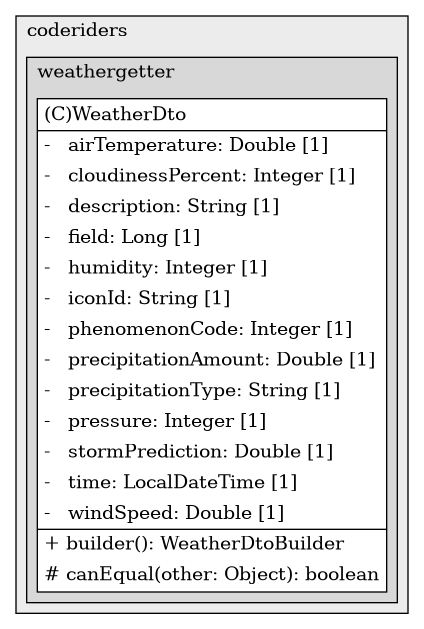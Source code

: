 @startuml

/' diagram meta data start
config=StructureConfiguration;
{
  "projectClassification": {
    "searchMode": "OpenProject", // OpenProject, AllProjects
    "includedProjects": "",
    "pathEndKeywords": "*.impl",
    "isClientPath": "",
    "isClientName": "",
    "isTestPath": "",
    "isTestName": "",
    "isMappingPath": "",
    "isMappingName": "",
    "isDataAccessPath": "",
    "isDataAccessName": "",
    "isDataStructurePath": "",
    "isDataStructureName": "",
    "isInterfaceStructuresPath": "",
    "isInterfaceStructuresName": "",
    "isEntryPointPath": "",
    "isEntryPointName": "",
    "treatFinalFieldsAsMandatory": false
  },
  "graphRestriction": {
    "classPackageExcludeFilter": "",
    "classPackageIncludeFilter": "",
    "classNameExcludeFilter": "",
    "classNameIncludeFilter": "",
    "methodNameExcludeFilter": "",
    "methodNameIncludeFilter": "",
    "removeByInheritance": "", // inheritance/annotation based filtering is done in a second step
    "removeByAnnotation": "",
    "removeByClassPackage": "", // cleanup the graph after inheritance/annotation based filtering is done
    "removeByClassName": "",
    "cutMappings": false,
    "cutEnum": true,
    "cutTests": true,
    "cutClient": true,
    "cutDataAccess": true,
    "cutInterfaceStructures": true,
    "cutDataStructures": true,
    "cutGetterAndSetter": true,
    "cutConstructors": true
  },
  "graphTraversal": {
    "forwardDepth": 3,
    "backwardDepth": 3,
    "classPackageExcludeFilter": "",
    "classPackageIncludeFilter": "",
    "classNameExcludeFilter": "",
    "classNameIncludeFilter": "",
    "methodNameExcludeFilter": "",
    "methodNameIncludeFilter": "",
    "hideMappings": false,
    "hideDataStructures": false,
    "hidePrivateMethods": true,
    "hideInterfaceCalls": true, // indirection: implementation -> interface (is hidden) -> implementation
    "onlyShowApplicationEntryPoints": false, // root node is included
    "useMethodCallsForStructureDiagram": "ForwardOnly" // ForwardOnly, BothDirections, No
  },
  "details": {
    "aggregation": "GroupByClass", // ByClass, GroupByClass, None
    "showClassGenericTypes": true,
    "showMethods": true,
    "showMethodParameterNames": true,
    "showMethodParameterTypes": true,
    "showMethodReturnType": true,
    "showPackageLevels": 2,
    "showDetailedClassStructure": true
  },
  "rootClass": "ru.coderiders.weathergetter.dto.WeatherDto",
  "extensionCallbackMethod": "" // qualified.class.name#methodName - signature: public static String method(String)
}
diagram meta data end '/



digraph g {
    rankdir="TB"
    splines=polyline
    

'nodes 
subgraph cluster_44244634 { 
   	label=coderiders
	labeljust=l
	fillcolor="#ececec"
	style=filled
   
   subgraph cluster_665193335 { 
   	label=weathergetter
	labeljust=l
	fillcolor="#d8d8d8"
	style=filled
   
   WeatherDto1858432333[
	label=<<TABLE BORDER="1" CELLBORDER="0" CELLPADDING="4" CELLSPACING="0">
<TR><TD ALIGN="LEFT" >(C)WeatherDto</TD></TR>
<HR/>
<TR><TD ALIGN="LEFT" >-   airTemperature: Double [1]</TD></TR>
<TR><TD ALIGN="LEFT" >-   cloudinessPercent: Integer [1]</TD></TR>
<TR><TD ALIGN="LEFT" >-   description: String [1]</TD></TR>
<TR><TD ALIGN="LEFT" >-   field: Long [1]</TD></TR>
<TR><TD ALIGN="LEFT" >-   humidity: Integer [1]</TD></TR>
<TR><TD ALIGN="LEFT" >-   iconId: String [1]</TD></TR>
<TR><TD ALIGN="LEFT" >-   phenomenonCode: Integer [1]</TD></TR>
<TR><TD ALIGN="LEFT" >-   precipitationAmount: Double [1]</TD></TR>
<TR><TD ALIGN="LEFT" >-   precipitationType: String [1]</TD></TR>
<TR><TD ALIGN="LEFT" >-   pressure: Integer [1]</TD></TR>
<TR><TD ALIGN="LEFT" >-   stormPrediction: Double [1]</TD></TR>
<TR><TD ALIGN="LEFT" >-   time: LocalDateTime [1]</TD></TR>
<TR><TD ALIGN="LEFT" >-   windSpeed: Double [1]</TD></TR>
<HR/>
<TR><TD ALIGN="LEFT" >+ builder(): WeatherDtoBuilder</TD></TR>
<TR><TD ALIGN="LEFT" ># canEqual(other: Object): boolean</TD></TR>
</TABLE>>
	style=filled
	margin=0
	shape=plaintext
	fillcolor="#FFFFFF"
];
} 
} 

'edges    

    
}
@enduml